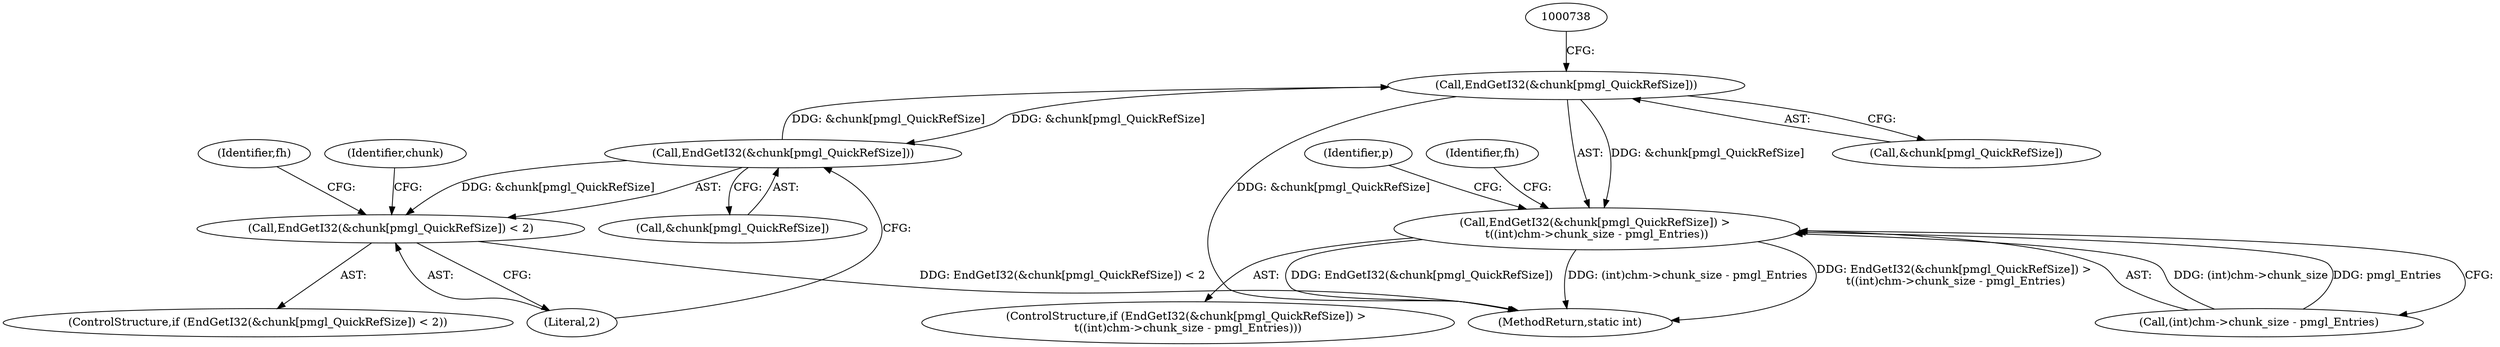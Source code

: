 digraph "0_libmspack_72e70a921f0f07fee748aec2274b30784e1d312a@pointer" {
"1000731" [label="(Call,EndGetI32(&chunk[pmgl_QuickRefSize]))"];
"1000719" [label="(Call,EndGetI32(&chunk[pmgl_QuickRefSize]))"];
"1000731" [label="(Call,EndGetI32(&chunk[pmgl_QuickRefSize]))"];
"1000718" [label="(Call,EndGetI32(&chunk[pmgl_QuickRefSize]) < 2)"];
"1000730" [label="(Call,EndGetI32(&chunk[pmgl_QuickRefSize]) > \n\t((int)chm->chunk_size - pmgl_Entries))"];
"1000718" [label="(Call,EndGetI32(&chunk[pmgl_QuickRefSize]) < 2)"];
"1000748" [label="(Identifier,p)"];
"1000731" [label="(Call,EndGetI32(&chunk[pmgl_QuickRefSize]))"];
"1000724" [label="(Literal,2)"];
"1001071" [label="(MethodReturn,static int)"];
"1000736" [label="(Call,(int)chm->chunk_size - pmgl_Entries)"];
"1000730" [label="(Call,EndGetI32(&chunk[pmgl_QuickRefSize]) > \n\t((int)chm->chunk_size - pmgl_Entries))"];
"1000729" [label="(ControlStructure,if (EndGetI32(&chunk[pmgl_QuickRefSize]) > \n\t((int)chm->chunk_size - pmgl_Entries)))"];
"1000745" [label="(Identifier,fh)"];
"1000717" [label="(ControlStructure,if (EndGetI32(&chunk[pmgl_QuickRefSize]) < 2))"];
"1000732" [label="(Call,&chunk[pmgl_QuickRefSize])"];
"1000727" [label="(Identifier,fh)"];
"1000719" [label="(Call,EndGetI32(&chunk[pmgl_QuickRefSize]))"];
"1000734" [label="(Identifier,chunk)"];
"1000720" [label="(Call,&chunk[pmgl_QuickRefSize])"];
"1000731" -> "1000730"  [label="AST: "];
"1000731" -> "1000732"  [label="CFG: "];
"1000732" -> "1000731"  [label="AST: "];
"1000738" -> "1000731"  [label="CFG: "];
"1000731" -> "1001071"  [label="DDG: &chunk[pmgl_QuickRefSize]"];
"1000731" -> "1000719"  [label="DDG: &chunk[pmgl_QuickRefSize]"];
"1000731" -> "1000730"  [label="DDG: &chunk[pmgl_QuickRefSize]"];
"1000719" -> "1000731"  [label="DDG: &chunk[pmgl_QuickRefSize]"];
"1000719" -> "1000718"  [label="AST: "];
"1000719" -> "1000720"  [label="CFG: "];
"1000720" -> "1000719"  [label="AST: "];
"1000724" -> "1000719"  [label="CFG: "];
"1000719" -> "1000718"  [label="DDG: &chunk[pmgl_QuickRefSize]"];
"1000718" -> "1000717"  [label="AST: "];
"1000718" -> "1000724"  [label="CFG: "];
"1000724" -> "1000718"  [label="AST: "];
"1000727" -> "1000718"  [label="CFG: "];
"1000734" -> "1000718"  [label="CFG: "];
"1000718" -> "1001071"  [label="DDG: EndGetI32(&chunk[pmgl_QuickRefSize]) < 2"];
"1000730" -> "1000729"  [label="AST: "];
"1000730" -> "1000736"  [label="CFG: "];
"1000736" -> "1000730"  [label="AST: "];
"1000745" -> "1000730"  [label="CFG: "];
"1000748" -> "1000730"  [label="CFG: "];
"1000730" -> "1001071"  [label="DDG: EndGetI32(&chunk[pmgl_QuickRefSize]) > \n\t((int)chm->chunk_size - pmgl_Entries)"];
"1000730" -> "1001071"  [label="DDG: EndGetI32(&chunk[pmgl_QuickRefSize])"];
"1000730" -> "1001071"  [label="DDG: (int)chm->chunk_size - pmgl_Entries"];
"1000736" -> "1000730"  [label="DDG: (int)chm->chunk_size"];
"1000736" -> "1000730"  [label="DDG: pmgl_Entries"];
}
